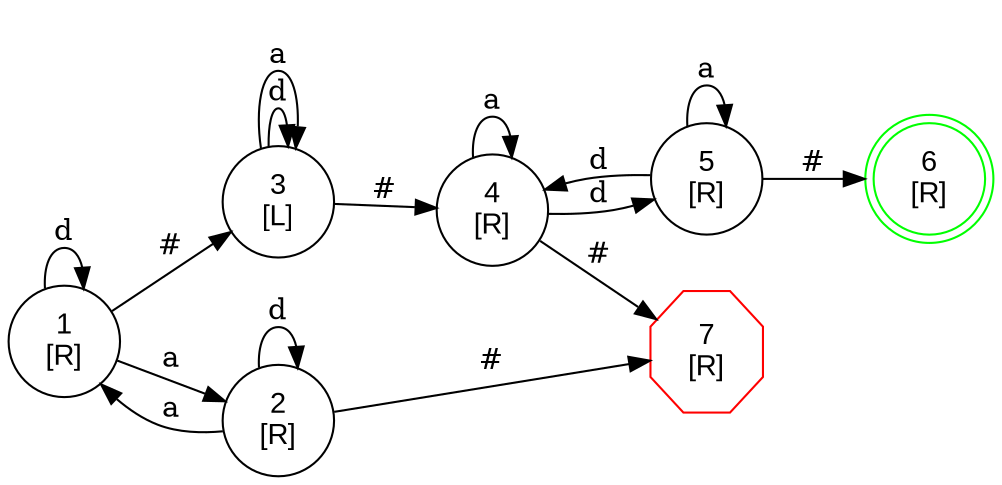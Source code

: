 digraph FSM {
  rankdir=LR; node [shape=circle, fontname="Arial"];
  1 [label="1\n[R]", shape=circle];
  1 -> 1 [label="d"];
  1 -> 3 [label="#"];
  1 -> 2 [label="a"];
  2 [label="2\n[R]", shape=circle];
  2 -> 1 [label="a"];
  2 -> 2 [label="d"];
  2 -> 7 [label="#"];
  3 [label="3\n[L]", shape=circle];
  3 -> 3 [label="d"];
  3 -> 4 [label="#"];
  3 -> 3 [label="a"];
  4 [label="4\n[R]", shape=circle];
  4 -> 4 [label="a"];
  4 -> 5 [label="d"];
  4 -> 7 [label="#"];
  5 [label="5\n[R]", shape=circle];
  5 -> 4 [label="d"];
  5 -> 5 [label="a"];
  5 -> 6 [label="#"];
  6 [label="6\n[R]", shape=doublecircle, color="green"];
  7 [label="7\n[R]", shape=octagon, color="red"];
}
